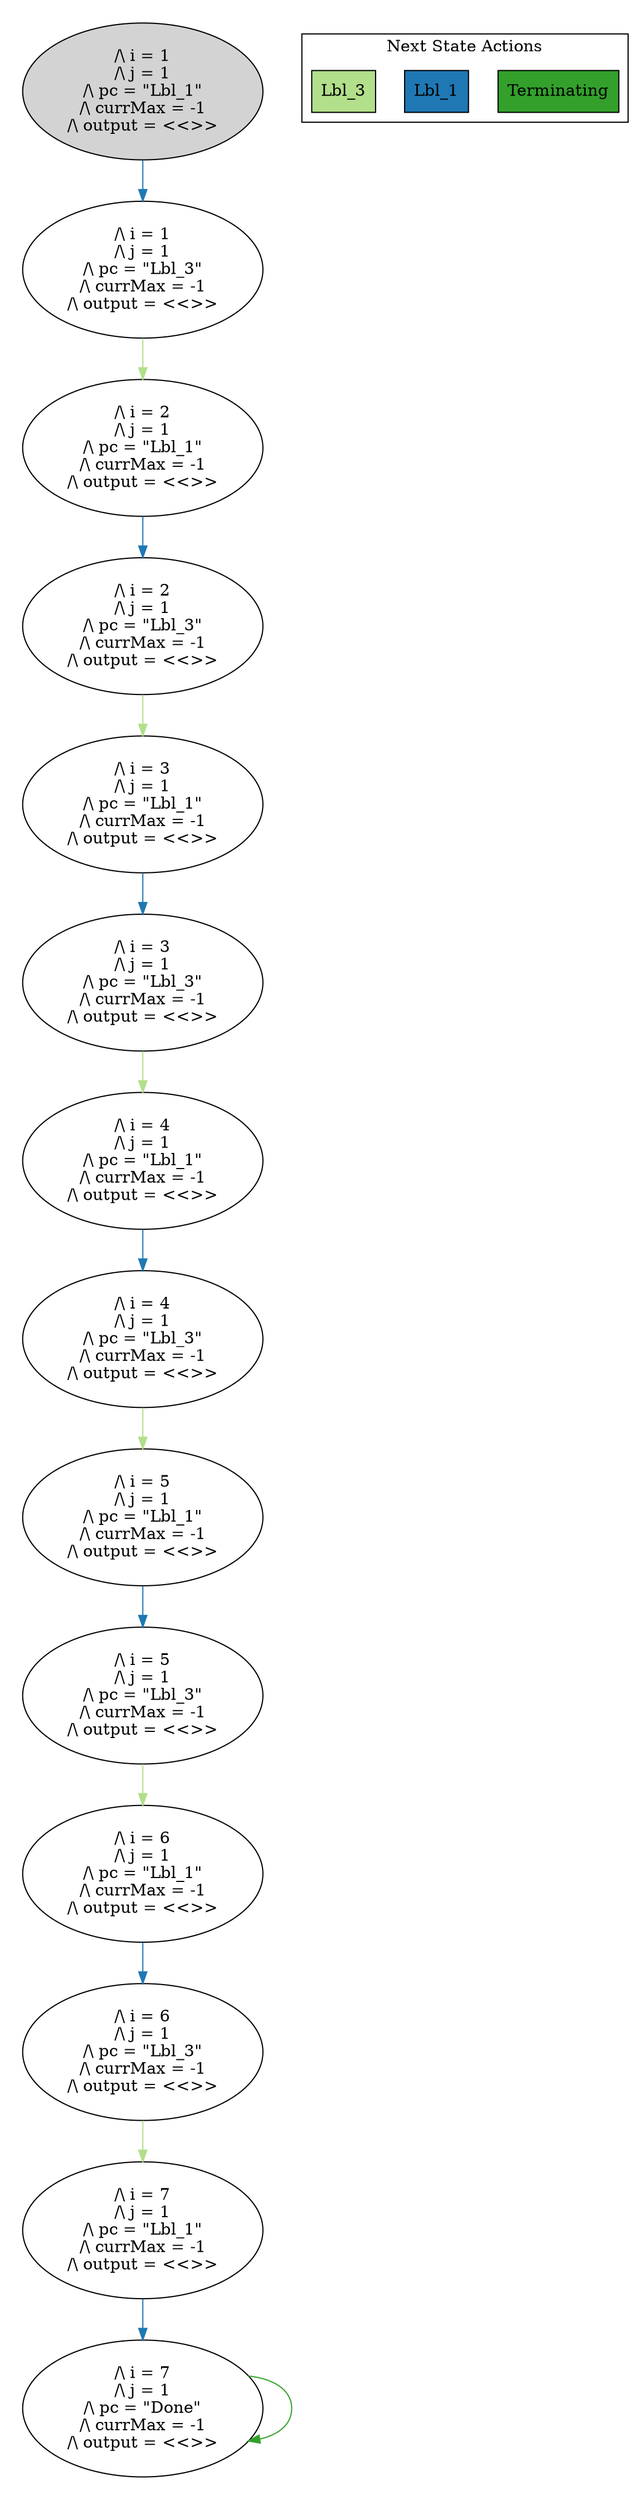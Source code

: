 strict digraph DiskGraph {
edge [colorscheme="paired12"]
nodesep=0.35;
subgraph cluster_graph {
color="white";
4868514455755562341 [label="/\\ i = 1\n/\\ j = 1\n/\\ pc = \"Lbl_1\"\n/\\ currMax = -1\n/\\ output = <<>>",style = filled]
4868514455755562341 -> -2715301582248240113 [label="",color="2",fontcolor="2"];
-2715301582248240113 [label="/\\ i = 1\n/\\ j = 1\n/\\ pc = \"Lbl_3\"\n/\\ currMax = -1\n/\\ output = <<>>"];
-2715301582248240113 -> -3765440869002785086 [label="",color="3",fontcolor="3"];
-3765440869002785086 [label="/\\ i = 2\n/\\ j = 1\n/\\ pc = \"Lbl_1\"\n/\\ currMax = -1\n/\\ output = <<>>"];
-3765440869002785086 -> 5944550265011720104 [label="",color="2",fontcolor="2"];
5944550265011720104 [label="/\\ i = 2\n/\\ j = 1\n/\\ pc = \"Lbl_3\"\n/\\ currMax = -1\n/\\ output = <<>>"];
5944550265011720104 -> -5502143491825172385 [label="",color="3",fontcolor="3"];
-5502143491825172385 [label="/\\ i = 3\n/\\ j = 1\n/\\ pc = \"Lbl_1\"\n/\\ currMax = -1\n/\\ output = <<>>"];
-5502143491825172385 -> 3054929457525227829 [label="",color="2",fontcolor="2"];
3054929457525227829 [label="/\\ i = 3\n/\\ j = 1\n/\\ pc = \"Lbl_3\"\n/\\ currMax = -1\n/\\ output = <<>>"];
3054929457525227829 -> 5573423875849849121 [label="",color="3",fontcolor="3"];
5573423875849849121 [label="/\\ i = 4\n/\\ j = 1\n/\\ pc = \"Lbl_1\"\n/\\ currMax = -1\n/\\ output = <<>>"];
5573423875849849121 -> -3127194692574934965 [label="",color="2",fontcolor="2"];
-3127194692574934965 [label="/\\ i = 4\n/\\ j = 1\n/\\ pc = \"Lbl_3\"\n/\\ currMax = -1\n/\\ output = <<>>"];
-3127194692574934965 -> 3837847139974072252 [label="",color="3",fontcolor="3"];
3837847139974072252 [label="/\\ i = 5\n/\\ j = 1\n/\\ pc = \"Lbl_1\"\n/\\ currMax = -1\n/\\ output = <<>>"];
3837847139974072252 -> -6015689655930534186 [label="",color="2",fontcolor="2"];
-6015689655930534186 [label="/\\ i = 5\n/\\ j = 1\n/\\ pc = \"Lbl_3\"\n/\\ currMax = -1\n/\\ output = <<>>"];
-6015689655930534186 -> -4797245358888152037 [label="",color="3",fontcolor="3"];
-4797245358888152037 [label="/\\ i = 6\n/\\ j = 1\n/\\ pc = \"Lbl_1\"\n/\\ currMax = -1\n/\\ output = <<>>"];
-4797245358888152037 -> 2643047015846974833 [label="",color="2",fontcolor="2"];
2643047015846974833 [label="/\\ i = 6\n/\\ j = 1\n/\\ pc = \"Lbl_3\"\n/\\ currMax = -1\n/\\ output = <<>>"];
2643047015846974833 -> -4217972770907759994 [label="",color="3",fontcolor="3"];
-4217972770907759994 [label="/\\ i = 7\n/\\ j = 1\n/\\ pc = \"Lbl_1\"\n/\\ currMax = -1\n/\\ output = <<>>"];
-4217972770907759994 -> 6873727447519773253 [label="",color="2",fontcolor="2"];
6873727447519773253 [label="/\\ i = 7\n/\\ j = 1\n/\\ pc = \"Done\"\n/\\ currMax = -1\n/\\ output = <<>>"];
6873727447519773253 -> 6873727447519773253 [label="",color="4",fontcolor="4"];
{rank = same; 4868514455755562341;}
{rank = same; -2715301582248240113;}
{rank = same; -3765440869002785086;}
{rank = same; 5944550265011720104;}
{rank = same; -5502143491825172385;}
{rank = same; 3054929457525227829;}
{rank = same; 5573423875849849121;}
{rank = same; -3127194692574934965;}
{rank = same; 3837847139974072252;}
{rank = same; -6015689655930534186;}
{rank = same; -4797245358888152037;}
{rank = same; 2643047015846974833;}
{rank = same; -4217972770907759994;}
{rank = same; 6873727447519773253;}
}
subgraph cluster_legend {graph[style=bold];label = "Next State Actions" style="solid"
node [ labeljust="l",colorscheme="paired12",style=filled,shape=record ]
Terminating [label="Terminating",fillcolor=4]
Lbl_1 [label="Lbl_1",fillcolor=2]
Lbl_3 [label="Lbl_3",fillcolor=3]
}}